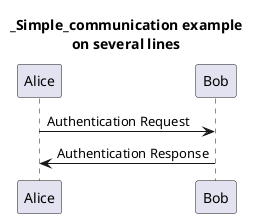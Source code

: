 @startuml
title _Simple_communication example\non several lines
Alice -> Bob: Authentication Request 
Bob -> Alice: Authentication Response
@enduml
